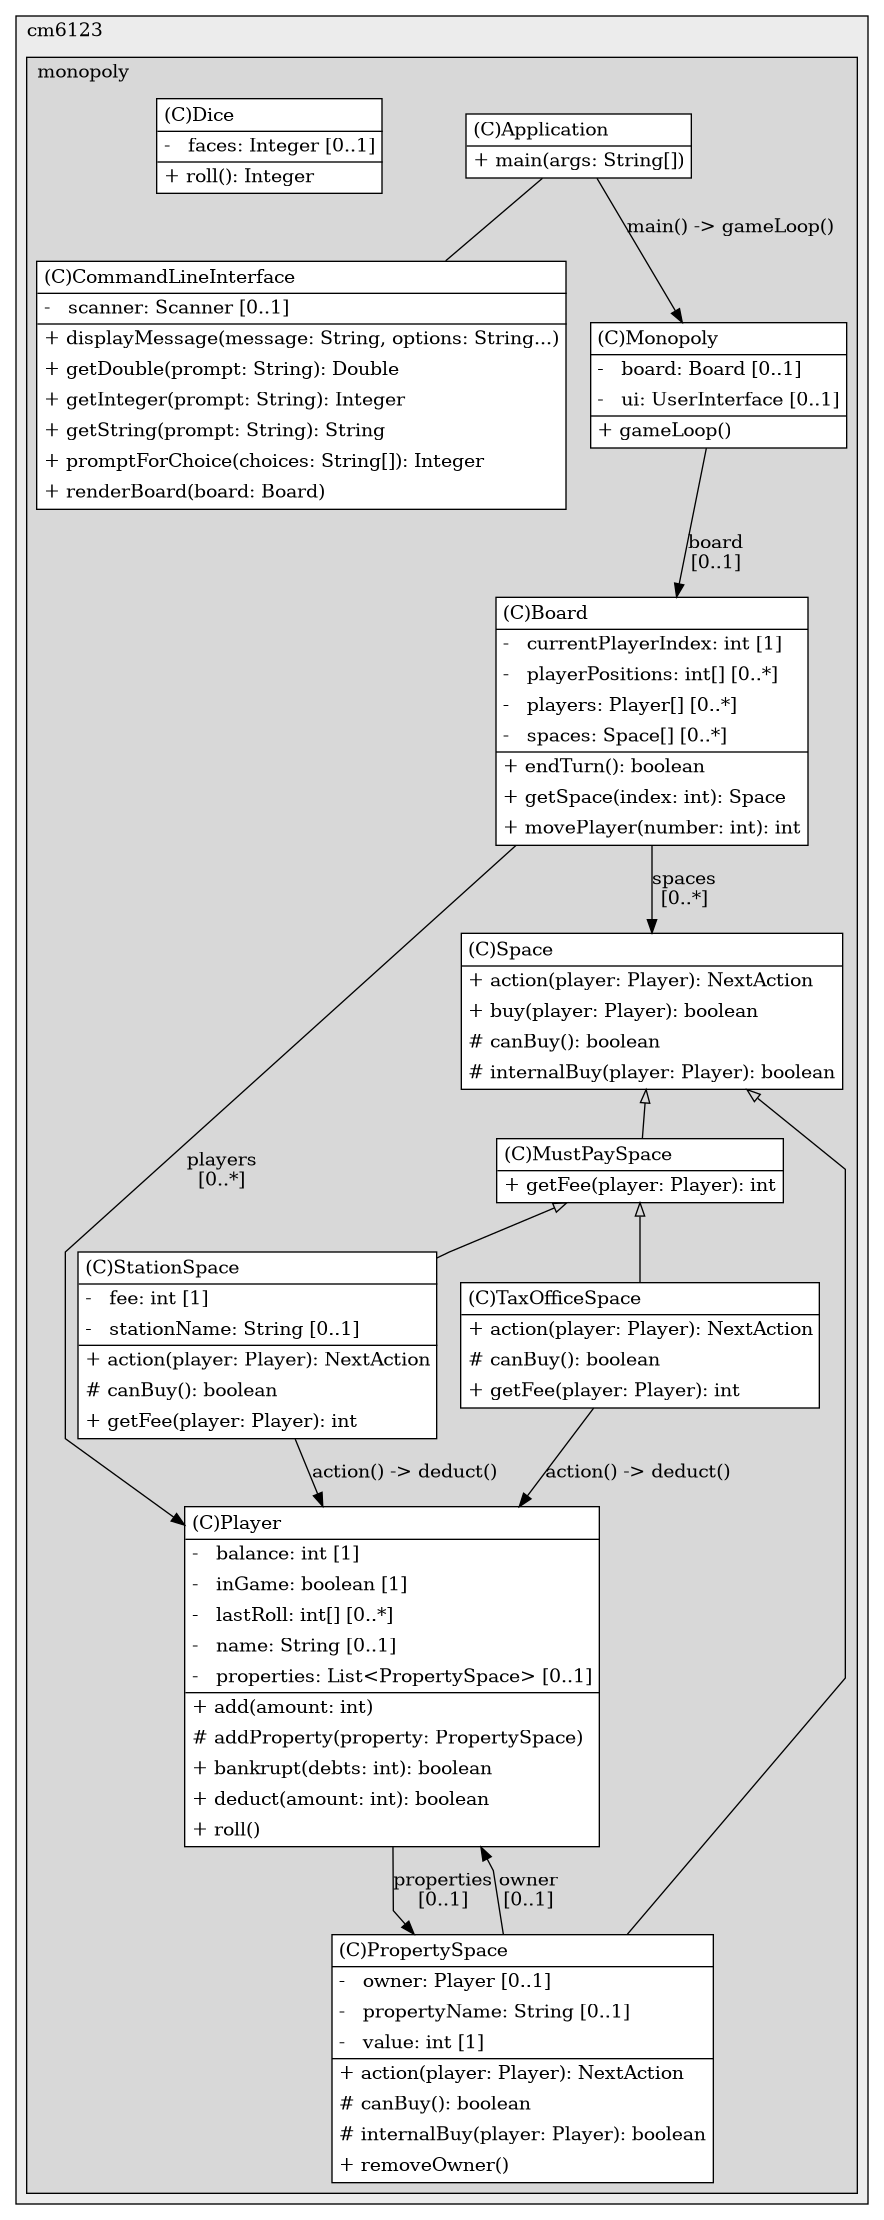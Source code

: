 @startuml

/' diagram meta data start
config=StructureConfiguration;
{
  "projectClassification": {
    "searchMode": "OpenProject", // OpenProject, AllProjects
    "includedProjects": "",
    "pathEndKeywords": "*.impl",
    "isClientPath": "",
    "isClientName": "",
    "isTestPath": "",
    "isTestName": "",
    "isMappingPath": "",
    "isMappingName": "",
    "isDataAccessPath": "",
    "isDataAccessName": "",
    "isDataStructurePath": "",
    "isDataStructureName": "",
    "isInterfaceStructuresPath": "",
    "isInterfaceStructuresName": "",
    "isEntryPointPath": "",
    "isEntryPointName": "",
    "treatFinalFieldsAsMandatory": false
  },
  "graphRestriction": {
    "classPackageExcludeFilter": "",
    "classPackageIncludeFilter": "",
    "classNameExcludeFilter": "",
    "classNameIncludeFilter": "",
    "methodNameExcludeFilter": "",
    "methodNameIncludeFilter": "",
    "removeByInheritance": "", // inheritance/annotation based filtering is done in a second step
    "removeByAnnotation": "",
    "removeByClassPackage": "", // cleanup the graph after inheritance/annotation based filtering is done
    "removeByClassName": "",
    "cutMappings": false,
    "cutEnum": true,
    "cutTests": true,
    "cutClient": true,
    "cutDataAccess": false,
    "cutInterfaceStructures": false,
    "cutDataStructures": false,
    "cutGetterAndSetter": true,
    "cutConstructors": true
  },
  "graphTraversal": {
    "forwardDepth": 6,
    "backwardDepth": 6,
    "classPackageExcludeFilter": "",
    "classPackageIncludeFilter": "",
    "classNameExcludeFilter": "",
    "classNameIncludeFilter": "",
    "methodNameExcludeFilter": "",
    "methodNameIncludeFilter": "",
    "hideMappings": false,
    "hideDataStructures": false,
    "hidePrivateMethods": true,
    "hideInterfaceCalls": true, // indirection: implementation -> interface (is hidden) -> implementation
    "onlyShowApplicationEntryPoints": false, // root node is included
    "useMethodCallsForStructureDiagram": "ForwardOnly" // ForwardOnly, BothDirections, No
  },
  "details": {
    "aggregation": "GroupByClass", // ByClass, GroupByClass, None
    "showClassGenericTypes": true,
    "showMethods": true,
    "showMethodParameterNames": true,
    "showMethodParameterTypes": true,
    "showMethodReturnType": true,
    "showPackageLevels": 2,
    "showDetailedClassStructure": true
  },
  "rootClass": "com.cm6123.monopoly.app.Application",
  "extensionCallbackMethod": "" // qualified.class.name#methodName - signature: public static String method(String)
}
diagram meta data end '/



digraph g {
    rankdir="TB"
    splines=polyline
    

'nodes 
subgraph cluster_1358360154 { 
   	label=cm6123
	labeljust=l
	fillcolor="#ececec"
	style=filled
   
   subgraph cluster_71238775 { 
   	label=monopoly
	labeljust=l
	fillcolor="#d8d8d8"
	style=filled
   
   Application220172349[
	label=<<TABLE BORDER="1" CELLBORDER="0" CELLPADDING="4" CELLSPACING="0">
<TR><TD ALIGN="LEFT" >(C)Application</TD></TR>
<HR/>
<TR><TD ALIGN="LEFT" >+ main(args: String[])</TD></TR>
</TABLE>>
	style=filled
	margin=0
	shape=plaintext
	fillcolor="#FFFFFF"
];

Board1764427434[
	label=<<TABLE BORDER="1" CELLBORDER="0" CELLPADDING="4" CELLSPACING="0">
<TR><TD ALIGN="LEFT" >(C)Board</TD></TR>
<HR/>
<TR><TD ALIGN="LEFT" >-   currentPlayerIndex: int [1]</TD></TR>
<TR><TD ALIGN="LEFT" >-   playerPositions: int[] [0..*]</TD></TR>
<TR><TD ALIGN="LEFT" >-   players: Player[] [0..*]</TD></TR>
<TR><TD ALIGN="LEFT" >-   spaces: Space[] [0..*]</TD></TR>
<HR/>
<TR><TD ALIGN="LEFT" >+ endTurn(): boolean</TD></TR>
<TR><TD ALIGN="LEFT" >+ getSpace(index: int): Space</TD></TR>
<TR><TD ALIGN="LEFT" >+ movePlayer(number: int): int</TD></TR>
</TABLE>>
	style=filled
	margin=0
	shape=plaintext
	fillcolor="#FFFFFF"
];

CommandLineInterface220172349[
	label=<<TABLE BORDER="1" CELLBORDER="0" CELLPADDING="4" CELLSPACING="0">
<TR><TD ALIGN="LEFT" >(C)CommandLineInterface</TD></TR>
<HR/>
<TR><TD ALIGN="LEFT" >-   scanner: Scanner [0..1]</TD></TR>
<HR/>
<TR><TD ALIGN="LEFT" >+ displayMessage(message: String, options: String...)</TD></TR>
<TR><TD ALIGN="LEFT" >+ getDouble(prompt: String): Double</TD></TR>
<TR><TD ALIGN="LEFT" >+ getInteger(prompt: String): Integer</TD></TR>
<TR><TD ALIGN="LEFT" >+ getString(prompt: String): String</TD></TR>
<TR><TD ALIGN="LEFT" >+ promptForChoice(choices: String[]): Integer</TD></TR>
<TR><TD ALIGN="LEFT" >+ renderBoard(board: Board)</TD></TR>
</TABLE>>
	style=filled
	margin=0
	shape=plaintext
	fillcolor="#FFFFFF"
];

Dice1764509429[
	label=<<TABLE BORDER="1" CELLBORDER="0" CELLPADDING="4" CELLSPACING="0">
<TR><TD ALIGN="LEFT" >(C)Dice</TD></TR>
<HR/>
<TR><TD ALIGN="LEFT" >-   faces: Integer [0..1]</TD></TR>
<HR/>
<TR><TD ALIGN="LEFT" >+ roll(): Integer</TD></TR>
</TABLE>>
	style=filled
	margin=0
	shape=plaintext
	fillcolor="#FFFFFF"
];

Monopoly220172349[
	label=<<TABLE BORDER="1" CELLBORDER="0" CELLPADDING="4" CELLSPACING="0">
<TR><TD ALIGN="LEFT" >(C)Monopoly</TD></TR>
<HR/>
<TR><TD ALIGN="LEFT" >-   board: Board [0..1]</TD></TR>
<TR><TD ALIGN="LEFT" >-   ui: UserInterface [0..1]</TD></TR>
<HR/>
<TR><TD ALIGN="LEFT" >+ gameLoop()</TD></TR>
</TABLE>>
	style=filled
	margin=0
	shape=plaintext
	fillcolor="#FFFFFF"
];

MustPaySpace1764427434[
	label=<<TABLE BORDER="1" CELLBORDER="0" CELLPADDING="4" CELLSPACING="0">
<TR><TD ALIGN="LEFT" >(C)MustPaySpace</TD></TR>
<HR/>
<TR><TD ALIGN="LEFT" >+ getFee(player: Player): int</TD></TR>
</TABLE>>
	style=filled
	margin=0
	shape=plaintext
	fillcolor="#FFFFFF"
];

Player1764427434[
	label=<<TABLE BORDER="1" CELLBORDER="0" CELLPADDING="4" CELLSPACING="0">
<TR><TD ALIGN="LEFT" >(C)Player</TD></TR>
<HR/>
<TR><TD ALIGN="LEFT" >-   balance: int [1]</TD></TR>
<TR><TD ALIGN="LEFT" >-   inGame: boolean [1]</TD></TR>
<TR><TD ALIGN="LEFT" >-   lastRoll: int[] [0..*]</TD></TR>
<TR><TD ALIGN="LEFT" >-   name: String [0..1]</TD></TR>
<TR><TD ALIGN="LEFT" >-   properties: List&lt;PropertySpace&gt; [0..1]</TD></TR>
<HR/>
<TR><TD ALIGN="LEFT" >+ add(amount: int)</TD></TR>
<TR><TD ALIGN="LEFT" ># addProperty(property: PropertySpace)</TD></TR>
<TR><TD ALIGN="LEFT" >+ bankrupt(debts: int): boolean</TD></TR>
<TR><TD ALIGN="LEFT" >+ deduct(amount: int): boolean</TD></TR>
<TR><TD ALIGN="LEFT" >+ roll()</TD></TR>
</TABLE>>
	style=filled
	margin=0
	shape=plaintext
	fillcolor="#FFFFFF"
];

PropertySpace1764427434[
	label=<<TABLE BORDER="1" CELLBORDER="0" CELLPADDING="4" CELLSPACING="0">
<TR><TD ALIGN="LEFT" >(C)PropertySpace</TD></TR>
<HR/>
<TR><TD ALIGN="LEFT" >-   owner: Player [0..1]</TD></TR>
<TR><TD ALIGN="LEFT" >-   propertyName: String [0..1]</TD></TR>
<TR><TD ALIGN="LEFT" >-   value: int [1]</TD></TR>
<HR/>
<TR><TD ALIGN="LEFT" >+ action(player: Player): NextAction</TD></TR>
<TR><TD ALIGN="LEFT" ># canBuy(): boolean</TD></TR>
<TR><TD ALIGN="LEFT" ># internalBuy(player: Player): boolean</TD></TR>
<TR><TD ALIGN="LEFT" >+ removeOwner()</TD></TR>
</TABLE>>
	style=filled
	margin=0
	shape=plaintext
	fillcolor="#FFFFFF"
];

Space1764427434[
	label=<<TABLE BORDER="1" CELLBORDER="0" CELLPADDING="4" CELLSPACING="0">
<TR><TD ALIGN="LEFT" >(C)Space</TD></TR>
<HR/>
<TR><TD ALIGN="LEFT" >+ action(player: Player): NextAction</TD></TR>
<TR><TD ALIGN="LEFT" >+ buy(player: Player): boolean</TD></TR>
<TR><TD ALIGN="LEFT" ># canBuy(): boolean</TD></TR>
<TR><TD ALIGN="LEFT" ># internalBuy(player: Player): boolean</TD></TR>
</TABLE>>
	style=filled
	margin=0
	shape=plaintext
	fillcolor="#FFFFFF"
];

StationSpace1764427434[
	label=<<TABLE BORDER="1" CELLBORDER="0" CELLPADDING="4" CELLSPACING="0">
<TR><TD ALIGN="LEFT" >(C)StationSpace</TD></TR>
<HR/>
<TR><TD ALIGN="LEFT" >-   fee: int [1]</TD></TR>
<TR><TD ALIGN="LEFT" >-   stationName: String [0..1]</TD></TR>
<HR/>
<TR><TD ALIGN="LEFT" >+ action(player: Player): NextAction</TD></TR>
<TR><TD ALIGN="LEFT" ># canBuy(): boolean</TD></TR>
<TR><TD ALIGN="LEFT" >+ getFee(player: Player): int</TD></TR>
</TABLE>>
	style=filled
	margin=0
	shape=plaintext
	fillcolor="#FFFFFF"
];

TaxOfficeSpace1764427434[
	label=<<TABLE BORDER="1" CELLBORDER="0" CELLPADDING="4" CELLSPACING="0">
<TR><TD ALIGN="LEFT" >(C)TaxOfficeSpace</TD></TR>
<HR/>
<TR><TD ALIGN="LEFT" >+ action(player: Player): NextAction</TD></TR>
<TR><TD ALIGN="LEFT" ># canBuy(): boolean</TD></TR>
<TR><TD ALIGN="LEFT" >+ getFee(player: Player): int</TD></TR>
</TABLE>>
	style=filled
	margin=0
	shape=plaintext
	fillcolor="#FFFFFF"
];
} 
} 

'edges    
Application220172349 -> CommandLineInterface220172349[arrowhead=none];
Application220172349 -> Monopoly220172349[label="main() -> gameLoop()"];
Board1764427434 -> Player1764427434[label="players
[0..*]"];
Board1764427434 -> Space1764427434[label="spaces
[0..*]"];
Monopoly220172349 -> Board1764427434[label="board
[0..1]"];
MustPaySpace1764427434 -> StationSpace1764427434[arrowhead=none, arrowtail=empty, dir=both];
MustPaySpace1764427434 -> TaxOfficeSpace1764427434[arrowhead=none, arrowtail=empty, dir=both];
Player1764427434 -> PropertySpace1764427434[label="properties
[0..1]"];
PropertySpace1764427434 -> Player1764427434[label="owner
[0..1]"];
Space1764427434 -> MustPaySpace1764427434[arrowhead=none, arrowtail=empty, dir=both];
Space1764427434 -> PropertySpace1764427434[arrowhead=none, arrowtail=empty, dir=both];
StationSpace1764427434 -> Player1764427434[label="action() -> deduct()"];
TaxOfficeSpace1764427434 -> Player1764427434[label="action() -> deduct()"];
    
}
@enduml